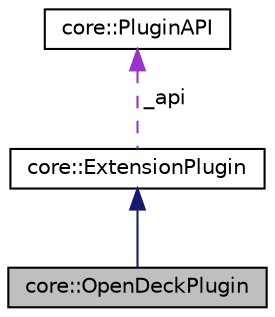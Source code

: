 digraph "core::OpenDeckPlugin"
{
 // LATEX_PDF_SIZE
  edge [fontname="Helvetica",fontsize="10",labelfontname="Helvetica",labelfontsize="10"];
  node [fontname="Helvetica",fontsize="10",shape=record];
  Node1 [label="core::OpenDeckPlugin",height=0.2,width=0.4,color="black", fillcolor="grey75", style="filled", fontcolor="black",tooltip=" "];
  Node2 -> Node1 [dir="back",color="midnightblue",fontsize="10",style="solid",fontname="Helvetica"];
  Node2 [label="core::ExtensionPlugin",height=0.2,width=0.4,color="black", fillcolor="white", style="filled",URL="$d4/dfc/classcore_1_1ExtensionPlugin.html",tooltip=" "];
  Node3 -> Node2 [dir="back",color="darkorchid3",fontsize="10",style="dashed",label=" _api" ,fontname="Helvetica"];
  Node3 [label="core::PluginAPI",height=0.2,width=0.4,color="black", fillcolor="white", style="filled",URL="$d2/d07/classcore_1_1PluginAPI.html",tooltip=" "];
}
